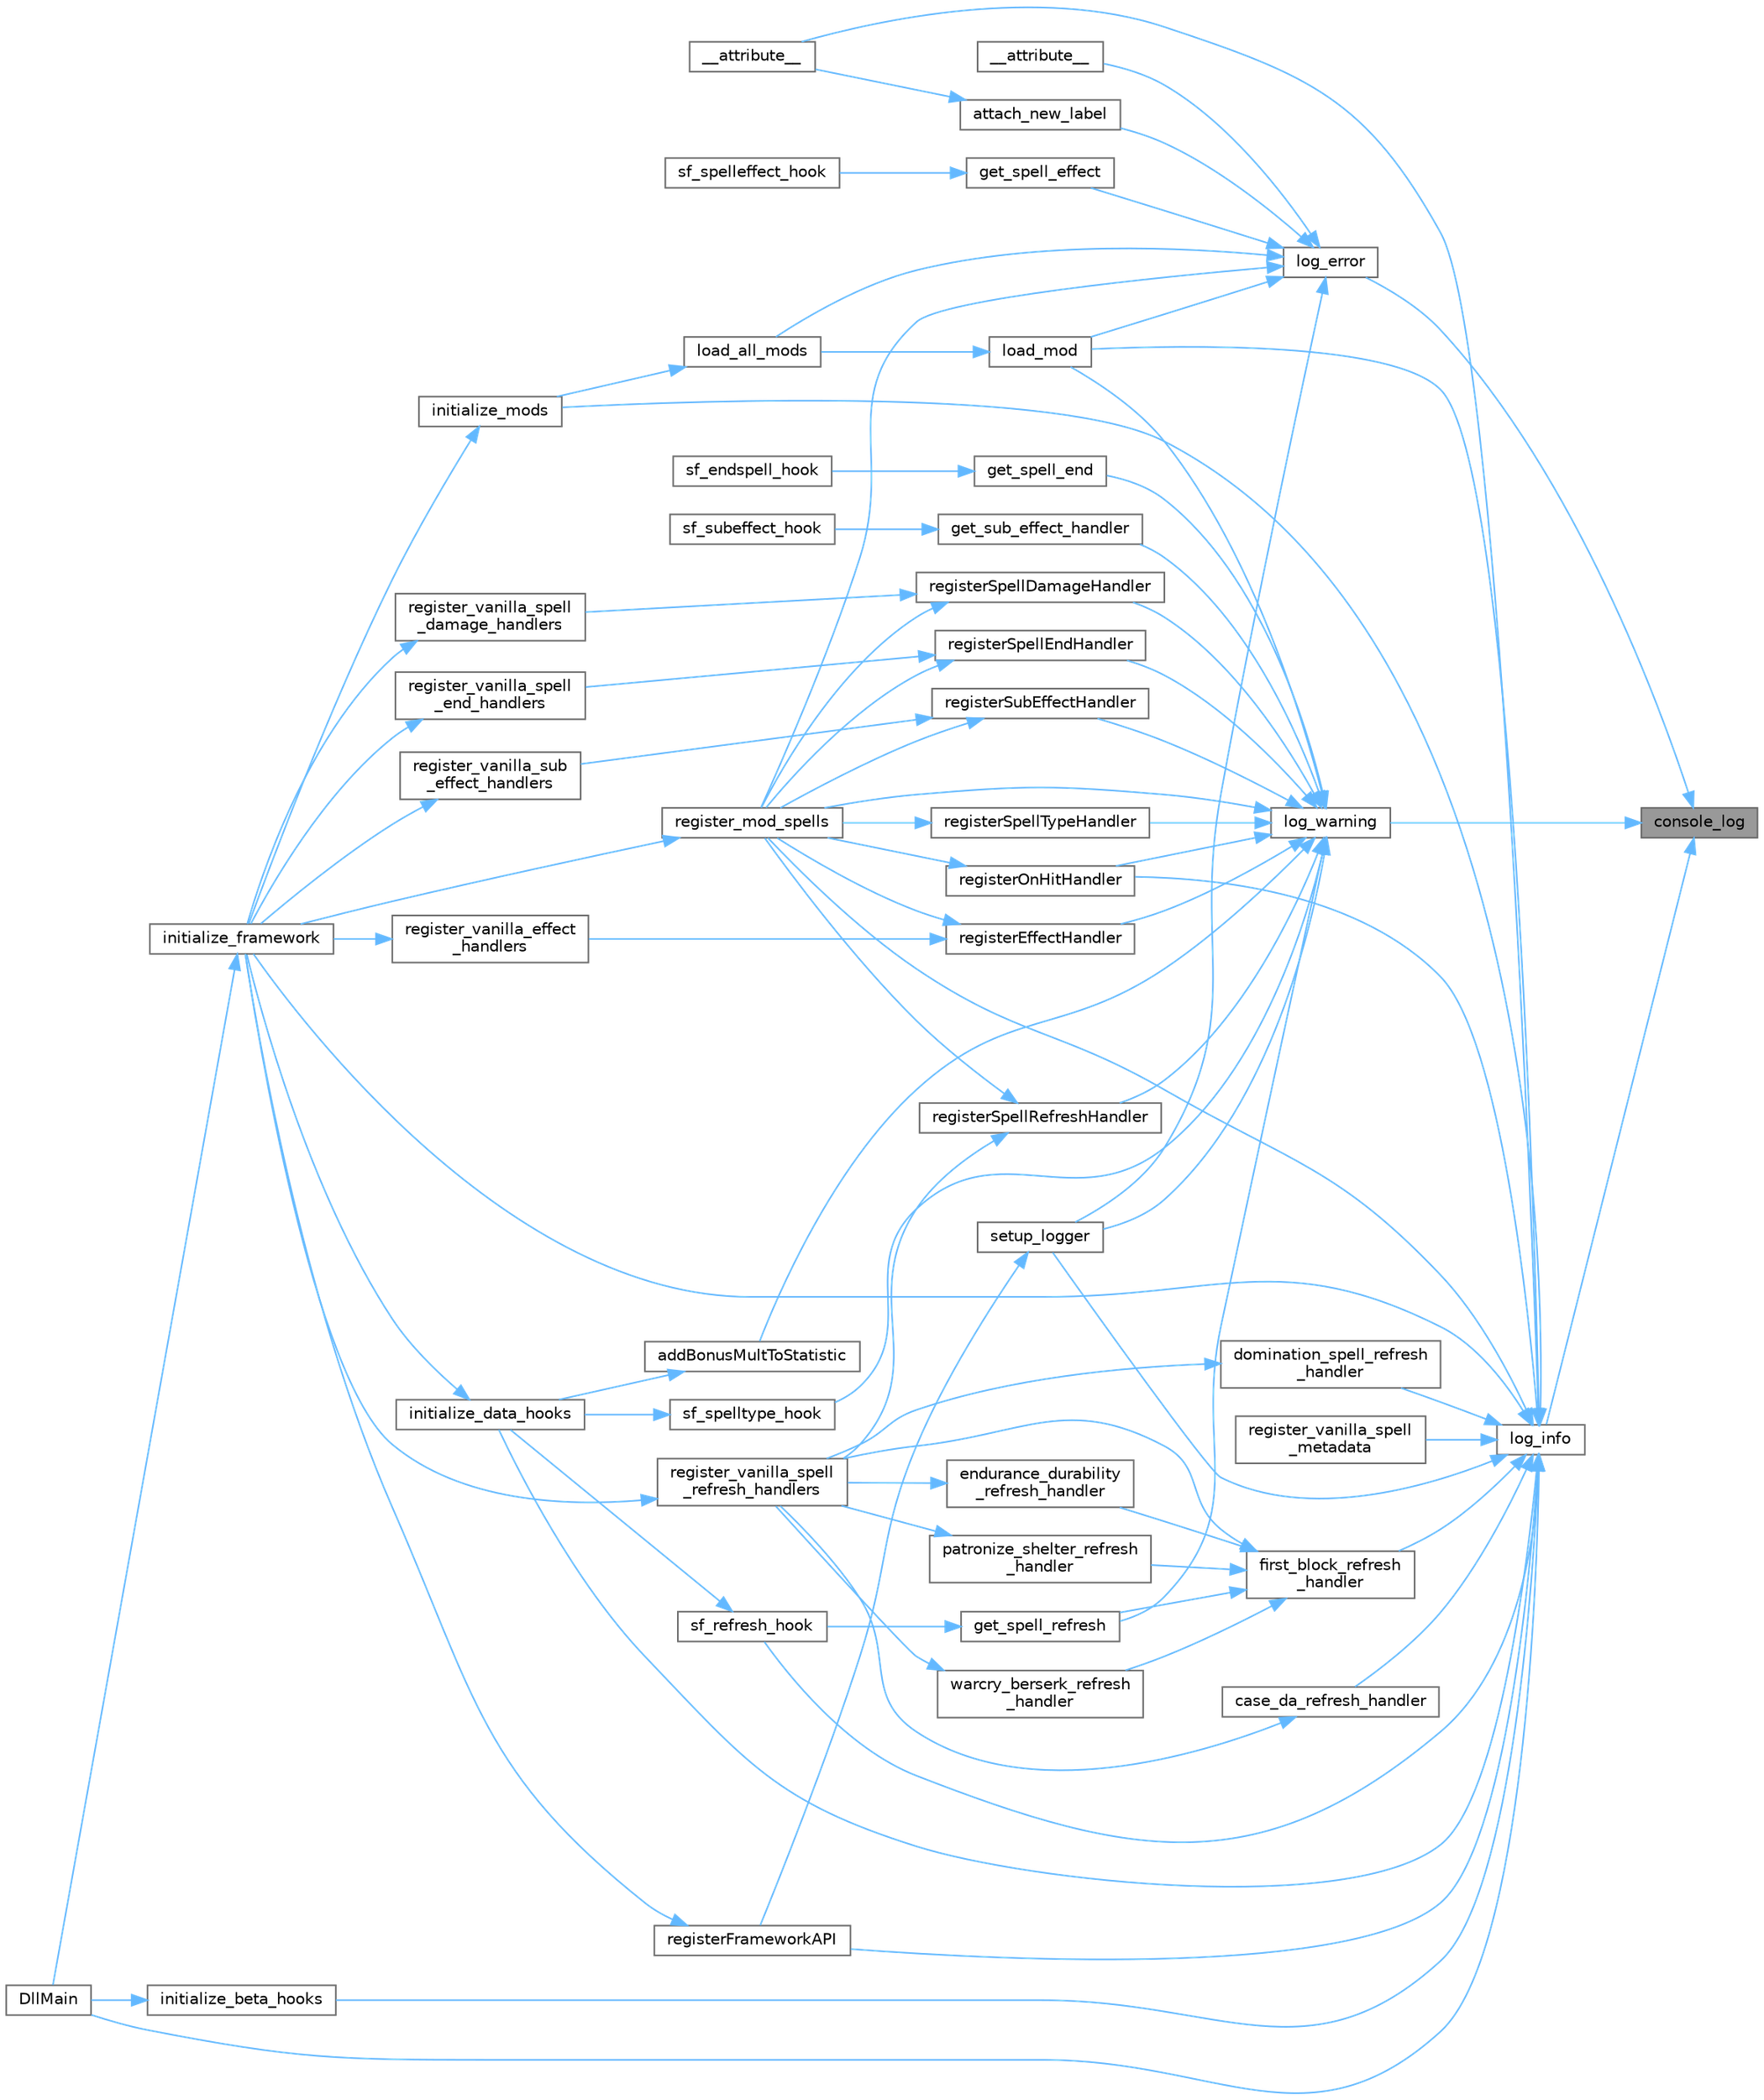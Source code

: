 digraph "console_log"
{
 // LATEX_PDF_SIZE
  bgcolor="transparent";
  edge [fontname=Helvetica,fontsize=10,labelfontname=Helvetica,labelfontsize=10];
  node [fontname=Helvetica,fontsize=10,shape=box,height=0.2,width=0.4];
  rankdir="RL";
  Node1 [id="Node000001",label="console_log",height=0.2,width=0.4,color="gray40", fillcolor="grey60", style="filled", fontcolor="black",tooltip=" "];
  Node1 -> Node2 [id="edge1_Node000001_Node000002",dir="back",color="steelblue1",style="solid",tooltip=" "];
  Node2 [id="Node000002",label="log_error",height=0.2,width=0.4,color="grey40", fillcolor="white", style="filled",URL="$sf__wrappers_8c.html#aad4d6cb3f073a7fff67de1c1daa2c1f7",tooltip=" "];
  Node2 -> Node3 [id="edge2_Node000002_Node000003",dir="back",color="steelblue1",style="solid",tooltip=" "];
  Node3 [id="Node000003",label="__attribute__",height=0.2,width=0.4,color="grey40", fillcolor="white", style="filled",URL="$sf__damage__hook_8c.html#a8bb311db0410a74d435881520d7c6027",tooltip=" "];
  Node2 -> Node4 [id="edge3_Node000002_Node000004",dir="back",color="steelblue1",style="solid",tooltip=" "];
  Node4 [id="Node000004",label="attach_new_label",height=0.2,width=0.4,color="grey40", fillcolor="white", style="filled",URL="$sf__wrappers_8c.html#a1feb5825c3671b0a58ddd372550124e1",tooltip=" "];
  Node4 -> Node5 [id="edge4_Node000004_Node000005",dir="back",color="steelblue1",style="solid",tooltip=" "];
  Node5 [id="Node000005",label="__attribute__",height=0.2,width=0.4,color="grey40", fillcolor="white", style="filled",URL="$sf__menu__hook_8c.html#a45756bf5d6785440601776ad63ebed59",tooltip=" "];
  Node2 -> Node6 [id="edge5_Node000002_Node000006",dir="back",color="steelblue1",style="solid",tooltip=" "];
  Node6 [id="Node000006",label="get_spell_effect",height=0.2,width=0.4,color="grey40", fillcolor="white", style="filled",URL="$sf__spelleffect__registry_8cpp.html#ac270f513e989effbb094a1f1f62ad15b",tooltip=" "];
  Node6 -> Node7 [id="edge6_Node000006_Node000007",dir="back",color="steelblue1",style="solid",tooltip=" "];
  Node7 [id="Node000007",label="sf_spelleffect_hook",height=0.2,width=0.4,color="grey40", fillcolor="white", style="filled",URL="$sf__spelleffect__hook_8c.html#a7bc8319c080c36bf60a565521774fe48",tooltip=" "];
  Node2 -> Node8 [id="edge7_Node000002_Node000008",dir="back",color="steelblue1",style="solid",tooltip=" "];
  Node8 [id="Node000008",label="load_all_mods",height=0.2,width=0.4,color="grey40", fillcolor="white", style="filled",URL="$sf__modloader_8c.html#a3118d65a908074bea1742fb954ea69c5",tooltip=" "];
  Node8 -> Node9 [id="edge8_Node000008_Node000009",dir="back",color="steelblue1",style="solid",tooltip=" "];
  Node9 [id="Node000009",label="initialize_mods",height=0.2,width=0.4,color="grey40", fillcolor="white", style="filled",URL="$sf__modloader_8c.html#a56273b58bfd284c452925e7f24e2b252",tooltip=" "];
  Node9 -> Node10 [id="edge9_Node000009_Node000010",dir="back",color="steelblue1",style="solid",tooltip=" "];
  Node10 [id="Node000010",label="initialize_framework",height=0.2,width=0.4,color="grey40", fillcolor="white", style="filled",URL="$sf__registry_8cpp.html#aa653b9256d033c2d02e806489c6a4271",tooltip=" "];
  Node10 -> Node11 [id="edge10_Node000010_Node000011",dir="back",color="steelblue1",style="solid",tooltip=" "];
  Node11 [id="Node000011",label="DllMain",height=0.2,width=0.4,color="grey40", fillcolor="white", style="filled",URL="$sfsf_8cpp.html#a26e64fb39b69bcd9d1274d279f1561b9",tooltip=" "];
  Node2 -> Node12 [id="edge11_Node000002_Node000012",dir="back",color="steelblue1",style="solid",tooltip=" "];
  Node12 [id="Node000012",label="load_mod",height=0.2,width=0.4,color="grey40", fillcolor="white", style="filled",URL="$sf__modloader_8c.html#a707fda2557b84d249296c9df1b96e979",tooltip=" "];
  Node12 -> Node8 [id="edge12_Node000012_Node000008",dir="back",color="steelblue1",style="solid",tooltip=" "];
  Node2 -> Node13 [id="edge13_Node000002_Node000013",dir="back",color="steelblue1",style="solid",tooltip=" "];
  Node13 [id="Node000013",label="register_mod_spells",height=0.2,width=0.4,color="grey40", fillcolor="white", style="filled",URL="$sf__mod__registry_8cpp.html#ab760f8f899f39400156538bbd0c21c68",tooltip=" "];
  Node13 -> Node10 [id="edge14_Node000013_Node000010",dir="back",color="steelblue1",style="solid",tooltip=" "];
  Node2 -> Node14 [id="edge15_Node000002_Node000014",dir="back",color="steelblue1",style="solid",tooltip=" "];
  Node14 [id="Node000014",label="setup_logger",height=0.2,width=0.4,color="grey40", fillcolor="white", style="filled",URL="$sf__wrappers_8c.html#acf9d8a5367491e7f2b294fe979783e22",tooltip=" "];
  Node14 -> Node15 [id="edge16_Node000014_Node000015",dir="back",color="steelblue1",style="solid",tooltip=" "];
  Node15 [id="Node000015",label="registerFrameworkAPI",height=0.2,width=0.4,color="grey40", fillcolor="white", style="filled",URL="$sf__registry_8cpp.html#a2a689bd8779670d6d2cf54a6be3265c8",tooltip=" "];
  Node15 -> Node10 [id="edge17_Node000015_Node000010",dir="back",color="steelblue1",style="solid",tooltip=" "];
  Node1 -> Node16 [id="edge18_Node000001_Node000016",dir="back",color="steelblue1",style="solid",tooltip=" "];
  Node16 [id="Node000016",label="log_info",height=0.2,width=0.4,color="grey40", fillcolor="white", style="filled",URL="$sf__wrappers_8c.html#a4fd90de0913ed15b0812918255559a55",tooltip=" "];
  Node16 -> Node5 [id="edge19_Node000016_Node000005",dir="back",color="steelblue1",style="solid",tooltip=" "];
  Node16 -> Node17 [id="edge20_Node000016_Node000017",dir="back",color="steelblue1",style="solid",tooltip=" "];
  Node17 [id="Node000017",label="case_da_refresh_handler",height=0.2,width=0.4,color="grey40", fillcolor="white", style="filled",URL="$sf__spellrefresh__handlers_8cpp.html#a1ee77167bb978a63add5c9472b838796",tooltip=" "];
  Node17 -> Node18 [id="edge21_Node000017_Node000018",dir="back",color="steelblue1",style="solid",tooltip=" "];
  Node18 [id="Node000018",label="register_vanilla_spell\l_refresh_handlers",height=0.2,width=0.4,color="grey40", fillcolor="white", style="filled",URL="$sf__spellrefresh__registry_8cpp.html#a43b02c5e6d7550c7fd35d46caa3d67d0",tooltip=" "];
  Node18 -> Node10 [id="edge22_Node000018_Node000010",dir="back",color="steelblue1",style="solid",tooltip=" "];
  Node16 -> Node11 [id="edge23_Node000016_Node000011",dir="back",color="steelblue1",style="solid",tooltip=" "];
  Node16 -> Node19 [id="edge24_Node000016_Node000019",dir="back",color="steelblue1",style="solid",tooltip=" "];
  Node19 [id="Node000019",label="domination_spell_refresh\l_handler",height=0.2,width=0.4,color="grey40", fillcolor="white", style="filled",URL="$sf__spellrefresh__handlers_8cpp.html#a2533a2bd48479e8ddf631e3ece590e6d",tooltip=" "];
  Node19 -> Node18 [id="edge25_Node000019_Node000018",dir="back",color="steelblue1",style="solid",tooltip=" "];
  Node16 -> Node20 [id="edge26_Node000016_Node000020",dir="back",color="steelblue1",style="solid",tooltip=" "];
  Node20 [id="Node000020",label="first_block_refresh\l_handler",height=0.2,width=0.4,color="grey40", fillcolor="white", style="filled",URL="$sf__spellrefresh__handlers_8cpp.html#a587baa6487811f3281106202e088ab57",tooltip=" "];
  Node20 -> Node21 [id="edge27_Node000020_Node000021",dir="back",color="steelblue1",style="solid",tooltip=" "];
  Node21 [id="Node000021",label="endurance_durability\l_refresh_handler",height=0.2,width=0.4,color="grey40", fillcolor="white", style="filled",URL="$sf__spellrefresh__handlers_8cpp.html#a8dc443eb382384b58ee6ee9f6cb3f4f1",tooltip=" "];
  Node21 -> Node18 [id="edge28_Node000021_Node000018",dir="back",color="steelblue1",style="solid",tooltip=" "];
  Node20 -> Node22 [id="edge29_Node000020_Node000022",dir="back",color="steelblue1",style="solid",tooltip=" "];
  Node22 [id="Node000022",label="get_spell_refresh",height=0.2,width=0.4,color="grey40", fillcolor="white", style="filled",URL="$sf__spellrefresh__registry_8cpp.html#af136a234eef8a48e76be83c9a457c054",tooltip=" "];
  Node22 -> Node23 [id="edge30_Node000022_Node000023",dir="back",color="steelblue1",style="solid",tooltip=" "];
  Node23 [id="Node000023",label="sf_refresh_hook",height=0.2,width=0.4,color="grey40", fillcolor="white", style="filled",URL="$sf__refresh__hook_8c.html#ad1c59c07883c319b2e33cb35737b4e97",tooltip=" "];
  Node23 -> Node24 [id="edge31_Node000023_Node000024",dir="back",color="steelblue1",style="solid",tooltip=" "];
  Node24 [id="Node000024",label="initialize_data_hooks",height=0.2,width=0.4,color="grey40", fillcolor="white", style="filled",URL="$sf__hooks_8c.html#a053468e9037e13eede0757a9c0dc4f90",tooltip=" "];
  Node24 -> Node10 [id="edge32_Node000024_Node000010",dir="back",color="steelblue1",style="solid",tooltip=" "];
  Node20 -> Node25 [id="edge33_Node000020_Node000025",dir="back",color="steelblue1",style="solid",tooltip=" "];
  Node25 [id="Node000025",label="patronize_shelter_refresh\l_handler",height=0.2,width=0.4,color="grey40", fillcolor="white", style="filled",URL="$sf__spellrefresh__handlers_8cpp.html#abec40c43f8c7886e5f4aab1598bd1af2",tooltip=" "];
  Node25 -> Node18 [id="edge34_Node000025_Node000018",dir="back",color="steelblue1",style="solid",tooltip=" "];
  Node20 -> Node18 [id="edge35_Node000020_Node000018",dir="back",color="steelblue1",style="solid",tooltip=" "];
  Node20 -> Node26 [id="edge36_Node000020_Node000026",dir="back",color="steelblue1",style="solid",tooltip=" "];
  Node26 [id="Node000026",label="warcry_berserk_refresh\l_handler",height=0.2,width=0.4,color="grey40", fillcolor="white", style="filled",URL="$sf__spellrefresh__handlers_8cpp.html#a54b21dcae85503c0b7708bedf1900ae6",tooltip=" "];
  Node26 -> Node18 [id="edge37_Node000026_Node000018",dir="back",color="steelblue1",style="solid",tooltip=" "];
  Node16 -> Node27 [id="edge38_Node000016_Node000027",dir="back",color="steelblue1",style="solid",tooltip=" "];
  Node27 [id="Node000027",label="initialize_beta_hooks",height=0.2,width=0.4,color="grey40", fillcolor="white", style="filled",URL="$sf__hooks_8c.html#a68518887ac30bef0798064a5ea87b1f5",tooltip=" "];
  Node27 -> Node11 [id="edge39_Node000027_Node000011",dir="back",color="steelblue1",style="solid",tooltip=" "];
  Node16 -> Node24 [id="edge40_Node000016_Node000024",dir="back",color="steelblue1",style="solid",tooltip=" "];
  Node16 -> Node10 [id="edge41_Node000016_Node000010",dir="back",color="steelblue1",style="solid",tooltip=" "];
  Node16 -> Node9 [id="edge42_Node000016_Node000009",dir="back",color="steelblue1",style="solid",tooltip=" "];
  Node16 -> Node12 [id="edge43_Node000016_Node000012",dir="back",color="steelblue1",style="solid",tooltip=" "];
  Node16 -> Node13 [id="edge44_Node000016_Node000013",dir="back",color="steelblue1",style="solid",tooltip=" "];
  Node16 -> Node28 [id="edge45_Node000016_Node000028",dir="back",color="steelblue1",style="solid",tooltip=" "];
  Node28 [id="Node000028",label="register_vanilla_spell\l_metadata",height=0.2,width=0.4,color="grey40", fillcolor="white", style="filled",URL="$sf__registry_8cpp.html#a986d6308c39bc93292519e6e0814ba08",tooltip=" "];
  Node16 -> Node15 [id="edge46_Node000016_Node000015",dir="back",color="steelblue1",style="solid",tooltip=" "];
  Node16 -> Node29 [id="edge47_Node000016_Node000029",dir="back",color="steelblue1",style="solid",tooltip=" "];
  Node29 [id="Node000029",label="registerOnHitHandler",height=0.2,width=0.4,color="grey40", fillcolor="white", style="filled",URL="$sf__onhit__registry_8cpp.html#a8fb8bc103c9a7b0f89558250af0293ca",tooltip=" "];
  Node29 -> Node13 [id="edge48_Node000029_Node000013",dir="back",color="steelblue1",style="solid",tooltip=" "];
  Node16 -> Node14 [id="edge49_Node000016_Node000014",dir="back",color="steelblue1",style="solid",tooltip=" "];
  Node16 -> Node23 [id="edge50_Node000016_Node000023",dir="back",color="steelblue1",style="solid",tooltip=" "];
  Node1 -> Node30 [id="edge51_Node000001_Node000030",dir="back",color="steelblue1",style="solid",tooltip=" "];
  Node30 [id="Node000030",label="log_warning",height=0.2,width=0.4,color="grey40", fillcolor="white", style="filled",URL="$sf__wrappers_8c.html#a825433b084e07dce191049d45ecdde2a",tooltip=" "];
  Node30 -> Node31 [id="edge52_Node000030_Node000031",dir="back",color="steelblue1",style="solid",tooltip=" "];
  Node31 [id="Node000031",label="addBonusMultToStatistic",height=0.2,width=0.4,color="grey40", fillcolor="white", style="filled",URL="$sf__wrappers_8c.html#a07c7f2ab4e0212797ec2d05125bbf0e7",tooltip=" "];
  Node31 -> Node24 [id="edge53_Node000031_Node000024",dir="back",color="steelblue1",style="solid",tooltip=" "];
  Node30 -> Node32 [id="edge54_Node000030_Node000032",dir="back",color="steelblue1",style="solid",tooltip=" "];
  Node32 [id="Node000032",label="get_spell_end",height=0.2,width=0.4,color="grey40", fillcolor="white", style="filled",URL="$sf__spellend__registry_8cpp.html#a63fcc6788d213fca27dd2d28143e1208",tooltip=" "];
  Node32 -> Node33 [id="edge55_Node000032_Node000033",dir="back",color="steelblue1",style="solid",tooltip=" "];
  Node33 [id="Node000033",label="sf_endspell_hook",height=0.2,width=0.4,color="grey40", fillcolor="white", style="filled",URL="$sf__endspell__hook_8c.html#aee626a16e719383c36fc0a739dbbd81c",tooltip=" "];
  Node30 -> Node22 [id="edge56_Node000030_Node000022",dir="back",color="steelblue1",style="solid",tooltip=" "];
  Node30 -> Node34 [id="edge57_Node000030_Node000034",dir="back",color="steelblue1",style="solid",tooltip=" "];
  Node34 [id="Node000034",label="get_sub_effect_handler",height=0.2,width=0.4,color="grey40", fillcolor="white", style="filled",URL="$sf__subeffect__registry_8cpp.html#a0b20af65c9e86bd5c6265c65595dfa2e",tooltip=" "];
  Node34 -> Node35 [id="edge58_Node000034_Node000035",dir="back",color="steelblue1",style="solid",tooltip=" "];
  Node35 [id="Node000035",label="sf_subeffect_hook",height=0.2,width=0.4,color="grey40", fillcolor="white", style="filled",URL="$sf__subeffect__hook_8c.html#a1dcff1e838a859bb7fd432cd6661016e",tooltip=" "];
  Node30 -> Node12 [id="edge59_Node000030_Node000012",dir="back",color="steelblue1",style="solid",tooltip=" "];
  Node30 -> Node13 [id="edge60_Node000030_Node000013",dir="back",color="steelblue1",style="solid",tooltip=" "];
  Node30 -> Node36 [id="edge61_Node000030_Node000036",dir="back",color="steelblue1",style="solid",tooltip=" "];
  Node36 [id="Node000036",label="registerEffectHandler",height=0.2,width=0.4,color="grey40", fillcolor="white", style="filled",URL="$sf__spelleffect__registry_8cpp.html#ac13bcfd9c0ce01357985fa5e3928fadd",tooltip=" "];
  Node36 -> Node13 [id="edge62_Node000036_Node000013",dir="back",color="steelblue1",style="solid",tooltip=" "];
  Node36 -> Node37 [id="edge63_Node000036_Node000037",dir="back",color="steelblue1",style="solid",tooltip=" "];
  Node37 [id="Node000037",label="register_vanilla_effect\l_handlers",height=0.2,width=0.4,color="grey40", fillcolor="white", style="filled",URL="$sf__spelleffect__registry_8cpp.html#a074a9e5dad13819ccfdcb6830d0ec8b7",tooltip=" "];
  Node37 -> Node10 [id="edge64_Node000037_Node000010",dir="back",color="steelblue1",style="solid",tooltip=" "];
  Node30 -> Node29 [id="edge65_Node000030_Node000029",dir="back",color="steelblue1",style="solid",tooltip=" "];
  Node30 -> Node38 [id="edge66_Node000030_Node000038",dir="back",color="steelblue1",style="solid",tooltip=" "];
  Node38 [id="Node000038",label="registerSpellDamageHandler",height=0.2,width=0.4,color="grey40", fillcolor="white", style="filled",URL="$sf__spelldamage__registry_8cpp.html#a8fdf321eedee2c47adbc88de0e747760",tooltip=" "];
  Node38 -> Node13 [id="edge67_Node000038_Node000013",dir="back",color="steelblue1",style="solid",tooltip=" "];
  Node38 -> Node39 [id="edge68_Node000038_Node000039",dir="back",color="steelblue1",style="solid",tooltip=" "];
  Node39 [id="Node000039",label="register_vanilla_spell\l_damage_handlers",height=0.2,width=0.4,color="grey40", fillcolor="white", style="filled",URL="$sf__spelldamage__registry_8cpp.html#a72edb1e1cbac99025f4ae918358557ba",tooltip=" "];
  Node39 -> Node10 [id="edge69_Node000039_Node000010",dir="back",color="steelblue1",style="solid",tooltip=" "];
  Node30 -> Node40 [id="edge70_Node000030_Node000040",dir="back",color="steelblue1",style="solid",tooltip=" "];
  Node40 [id="Node000040",label="registerSpellEndHandler",height=0.2,width=0.4,color="grey40", fillcolor="white", style="filled",URL="$sf__spellend__registry_8cpp.html#a7ecd2b950e4a9c4d0e87f8e9f18f81a6",tooltip=" "];
  Node40 -> Node13 [id="edge71_Node000040_Node000013",dir="back",color="steelblue1",style="solid",tooltip=" "];
  Node40 -> Node41 [id="edge72_Node000040_Node000041",dir="back",color="steelblue1",style="solid",tooltip=" "];
  Node41 [id="Node000041",label="register_vanilla_spell\l_end_handlers",height=0.2,width=0.4,color="grey40", fillcolor="white", style="filled",URL="$sf__spellend__registry_8cpp.html#ac737d76fe9fb2039f0109366cbded12d",tooltip=" "];
  Node41 -> Node10 [id="edge73_Node000041_Node000010",dir="back",color="steelblue1",style="solid",tooltip=" "];
  Node30 -> Node42 [id="edge74_Node000030_Node000042",dir="back",color="steelblue1",style="solid",tooltip=" "];
  Node42 [id="Node000042",label="registerSpellRefreshHandler",height=0.2,width=0.4,color="grey40", fillcolor="white", style="filled",URL="$sf__spellrefresh__registry_8cpp.html#a62f532402dc7bbafc449a62a06948fff",tooltip=" "];
  Node42 -> Node13 [id="edge75_Node000042_Node000013",dir="back",color="steelblue1",style="solid",tooltip=" "];
  Node42 -> Node18 [id="edge76_Node000042_Node000018",dir="back",color="steelblue1",style="solid",tooltip=" "];
  Node30 -> Node43 [id="edge77_Node000030_Node000043",dir="back",color="steelblue1",style="solid",tooltip=" "];
  Node43 [id="Node000043",label="registerSpellTypeHandler",height=0.2,width=0.4,color="grey40", fillcolor="white", style="filled",URL="$sf__spelltype__registry_8cpp.html#adabe7e18f8cb78c181a4a4bb296cd4da",tooltip=" "];
  Node43 -> Node13 [id="edge78_Node000043_Node000013",dir="back",color="steelblue1",style="solid",tooltip=" "];
  Node30 -> Node44 [id="edge79_Node000030_Node000044",dir="back",color="steelblue1",style="solid",tooltip=" "];
  Node44 [id="Node000044",label="registerSubEffectHandler",height=0.2,width=0.4,color="grey40", fillcolor="white", style="filled",URL="$sf__subeffect__registry_8cpp.html#a8c60d0b898c4269742ebb3f19049215e",tooltip=" "];
  Node44 -> Node13 [id="edge80_Node000044_Node000013",dir="back",color="steelblue1",style="solid",tooltip=" "];
  Node44 -> Node45 [id="edge81_Node000044_Node000045",dir="back",color="steelblue1",style="solid",tooltip=" "];
  Node45 [id="Node000045",label="register_vanilla_sub\l_effect_handlers",height=0.2,width=0.4,color="grey40", fillcolor="white", style="filled",URL="$sf__subeffect__registry_8cpp.html#a9a8146362cdec001aac19aa84590ef1a",tooltip=" "];
  Node45 -> Node10 [id="edge82_Node000045_Node000010",dir="back",color="steelblue1",style="solid",tooltip=" "];
  Node30 -> Node14 [id="edge83_Node000030_Node000014",dir="back",color="steelblue1",style="solid",tooltip=" "];
  Node30 -> Node46 [id="edge84_Node000030_Node000046",dir="back",color="steelblue1",style="solid",tooltip=" "];
  Node46 [id="Node000046",label="sf_spelltype_hook",height=0.2,width=0.4,color="grey40", fillcolor="white", style="filled",URL="$sf__spelltype__hook_8c.html#ab55b7421576dfd7ea00096b427741d9b",tooltip=" "];
  Node46 -> Node24 [id="edge85_Node000046_Node000024",dir="back",color="steelblue1",style="solid",tooltip=" "];
}
